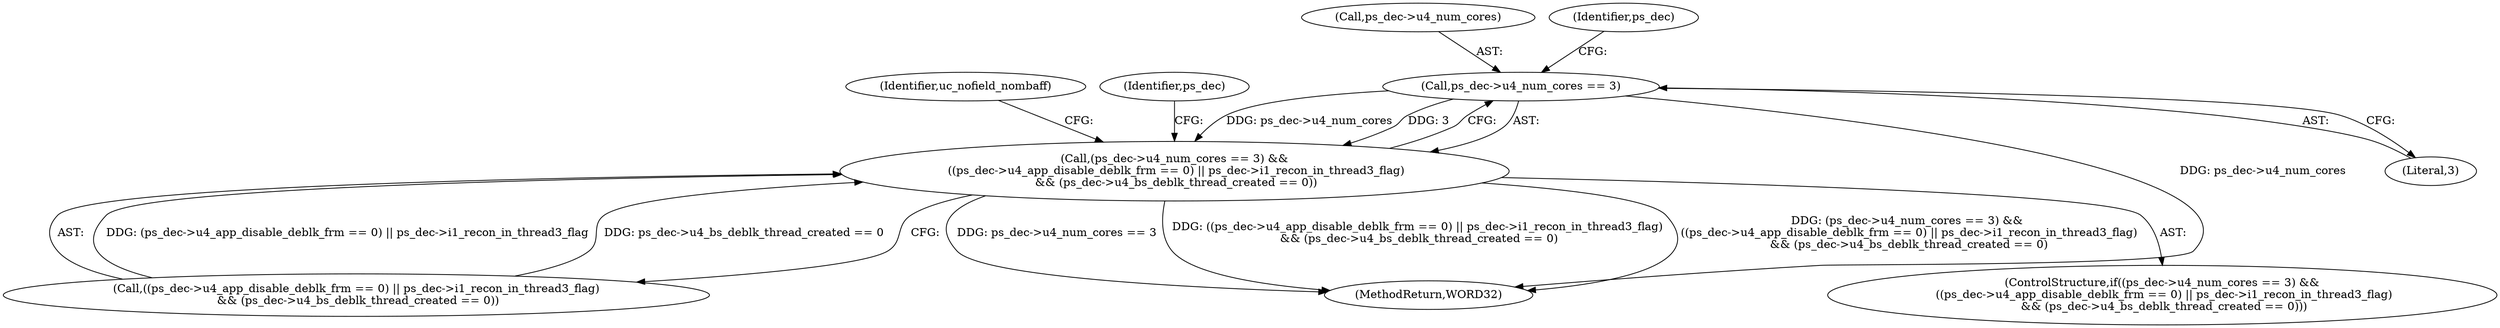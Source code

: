 digraph "0_Android_0b23c81c3dd9ec38f7e6806a3955fed1925541a0_2@pointer" {
"1001707" [label="(Call,ps_dec->u4_num_cores == 3)"];
"1001706" [label="(Call,(ps_dec->u4_num_cores == 3) &&\n ((ps_dec->u4_app_disable_deblk_frm == 0) || ps_dec->i1_recon_in_thread3_flag)\n && (ps_dec->u4_bs_deblk_thread_created == 0))"];
"1001707" [label="(Call,ps_dec->u4_num_cores == 3)"];
"1002589" [label="(MethodReturn,WORD32)"];
"1001706" [label="(Call,(ps_dec->u4_num_cores == 3) &&\n ((ps_dec->u4_app_disable_deblk_frm == 0) || ps_dec->i1_recon_in_thread3_flag)\n && (ps_dec->u4_bs_deblk_thread_created == 0))"];
"1001712" [label="(Call,((ps_dec->u4_app_disable_deblk_frm == 0) || ps_dec->i1_recon_in_thread3_flag)\n && (ps_dec->u4_bs_deblk_thread_created == 0))"];
"1001752" [label="(Identifier,uc_nofield_nombaff)"];
"1001708" [label="(Call,ps_dec->u4_num_cores)"];
"1001705" [label="(ControlStructure,if((ps_dec->u4_num_cores == 3) &&\n ((ps_dec->u4_app_disable_deblk_frm == 0) || ps_dec->i1_recon_in_thread3_flag)\n && (ps_dec->u4_bs_deblk_thread_created == 0)))"];
"1001711" [label="(Literal,3)"];
"1001716" [label="(Identifier,ps_dec)"];
"1001730" [label="(Identifier,ps_dec)"];
"1001707" -> "1001706"  [label="AST: "];
"1001707" -> "1001711"  [label="CFG: "];
"1001708" -> "1001707"  [label="AST: "];
"1001711" -> "1001707"  [label="AST: "];
"1001716" -> "1001707"  [label="CFG: "];
"1001706" -> "1001707"  [label="CFG: "];
"1001707" -> "1002589"  [label="DDG: ps_dec->u4_num_cores"];
"1001707" -> "1001706"  [label="DDG: ps_dec->u4_num_cores"];
"1001707" -> "1001706"  [label="DDG: 3"];
"1001706" -> "1001705"  [label="AST: "];
"1001706" -> "1001712"  [label="CFG: "];
"1001712" -> "1001706"  [label="AST: "];
"1001730" -> "1001706"  [label="CFG: "];
"1001752" -> "1001706"  [label="CFG: "];
"1001706" -> "1002589"  [label="DDG: (ps_dec->u4_num_cores == 3) &&\n ((ps_dec->u4_app_disable_deblk_frm == 0) || ps_dec->i1_recon_in_thread3_flag)\n && (ps_dec->u4_bs_deblk_thread_created == 0)"];
"1001706" -> "1002589"  [label="DDG: ps_dec->u4_num_cores == 3"];
"1001706" -> "1002589"  [label="DDG: ((ps_dec->u4_app_disable_deblk_frm == 0) || ps_dec->i1_recon_in_thread3_flag)\n && (ps_dec->u4_bs_deblk_thread_created == 0)"];
"1001712" -> "1001706"  [label="DDG: (ps_dec->u4_app_disable_deblk_frm == 0) || ps_dec->i1_recon_in_thread3_flag"];
"1001712" -> "1001706"  [label="DDG: ps_dec->u4_bs_deblk_thread_created == 0"];
}
